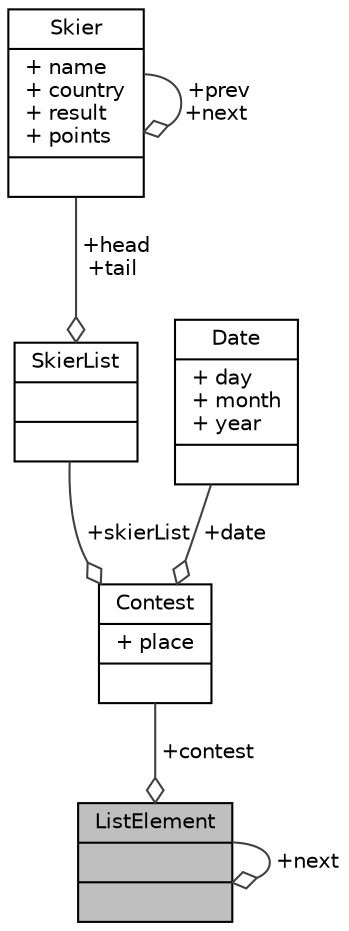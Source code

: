digraph "ListElement"
{
 // LATEX_PDF_SIZE
  edge [fontname="Helvetica",fontsize="10",labelfontname="Helvetica",labelfontsize="10"];
  node [fontname="Helvetica",fontsize="10",shape=record];
  Node1 [label="{ListElement\n||}",height=0.2,width=0.4,color="black", fillcolor="grey75", style="filled", fontcolor="black",tooltip=" "];
  Node2 -> Node1 [color="grey25",fontsize="10",style="solid",label=" +contest" ,arrowhead="odiamond",fontname="Helvetica"];
  Node2 [label="{Contest\n|+ place\l|}",height=0.2,width=0.4,color="black", fillcolor="white", style="filled",URL="$structContest.html",tooltip=" "];
  Node3 -> Node2 [color="grey25",fontsize="10",style="solid",label=" +skierList" ,arrowhead="odiamond",fontname="Helvetica"];
  Node3 [label="{SkierList\n||}",height=0.2,width=0.4,color="black", fillcolor="white", style="filled",URL="$structSkierList.html",tooltip=" "];
  Node4 -> Node3 [color="grey25",fontsize="10",style="solid",label=" +head\n+tail" ,arrowhead="odiamond",fontname="Helvetica"];
  Node4 [label="{Skier\n|+ name\l+ country\l+ result\l+ points\l|}",height=0.2,width=0.4,color="black", fillcolor="white", style="filled",URL="$structSkier.html",tooltip=" "];
  Node4 -> Node4 [color="grey25",fontsize="10",style="solid",label=" +prev\n+next" ,arrowhead="odiamond",fontname="Helvetica"];
  Node5 -> Node2 [color="grey25",fontsize="10",style="solid",label=" +date" ,arrowhead="odiamond",fontname="Helvetica"];
  Node5 [label="{Date\n|+ day\l+ month\l+ year\l|}",height=0.2,width=0.4,color="black", fillcolor="white", style="filled",URL="$structDate.html",tooltip=" "];
  Node1 -> Node1 [color="grey25",fontsize="10",style="solid",label=" +next" ,arrowhead="odiamond",fontname="Helvetica"];
}

